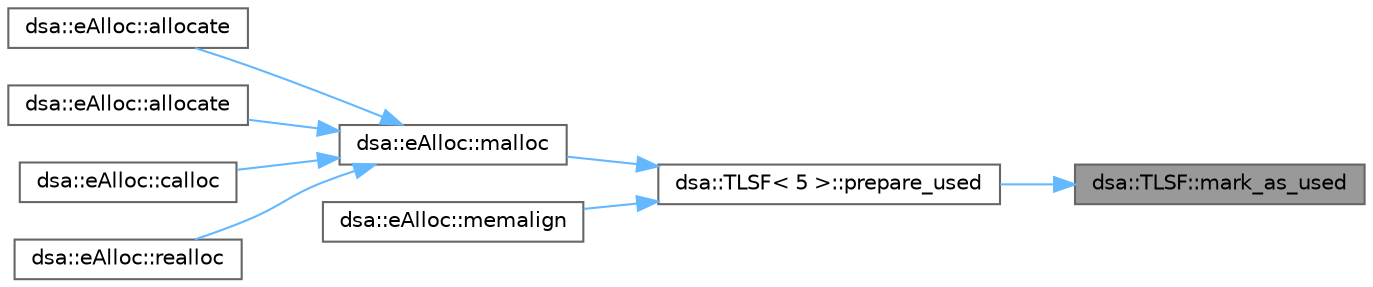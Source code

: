 digraph "dsa::TLSF::mark_as_used"
{
 // LATEX_PDF_SIZE
  bgcolor="transparent";
  edge [fontname=Helvetica,fontsize=10,labelfontname=Helvetica,labelfontsize=10];
  node [fontname=Helvetica,fontsize=10,shape=box,height=0.2,width=0.4];
  rankdir="RL";
  Node1 [id="Node000001",label="dsa::TLSF::mark_as_used",height=0.2,width=0.4,color="gray40", fillcolor="grey60", style="filled", fontcolor="black",tooltip=" "];
  Node1 -> Node2 [id="edge1_Node000001_Node000002",dir="back",color="steelblue1",style="solid",tooltip=" "];
  Node2 [id="Node000002",label="dsa::TLSF\< 5 \>::prepare_used",height=0.2,width=0.4,color="grey40", fillcolor="white", style="filled",URL="$classdsa_1_1_t_l_s_f.html#a9a2d2201883d300bf1568e53c09297c4",tooltip=" "];
  Node2 -> Node3 [id="edge2_Node000002_Node000003",dir="back",color="steelblue1",style="solid",tooltip=" "];
  Node3 [id="Node000003",label="dsa::eAlloc::malloc",height=0.2,width=0.4,color="grey40", fillcolor="white", style="filled",URL="$classdsa_1_1e_alloc.html#a5faaeb302c059421ca82cfc7db8e9879",tooltip="Allocates a block of memory of the specified size."];
  Node3 -> Node4 [id="edge3_Node000003_Node000004",dir="back",color="steelblue1",style="solid",tooltip=" "];
  Node4 [id="Node000004",label="dsa::eAlloc::allocate",height=0.2,width=0.4,color="grey40", fillcolor="white", style="filled",URL="$classdsa_1_1e_alloc.html#a3cbe14b74b41cd912af2c4c2b277196b",tooltip="Allocates memory for an object and constructs it with arguments."];
  Node3 -> Node5 [id="edge4_Node000003_Node000005",dir="back",color="steelblue1",style="solid",tooltip=" "];
  Node5 [id="Node000005",label="dsa::eAlloc::allocate",height=0.2,width=0.4,color="grey40", fillcolor="white", style="filled",URL="$classdsa_1_1e_alloc.html#a1c4355fbb45c0c0876a97a1bb2515f68",tooltip="Allocates memory for an object and constructs it by copying."];
  Node3 -> Node6 [id="edge5_Node000003_Node000006",dir="back",color="steelblue1",style="solid",tooltip=" "];
  Node6 [id="Node000006",label="dsa::eAlloc::calloc",height=0.2,width=0.4,color="grey40", fillcolor="white", style="filled",URL="$classdsa_1_1e_alloc.html#a01a9d3be9b919029d0d5bda73f56757c",tooltip="Allocates memory for an array and initializes it to zero."];
  Node3 -> Node7 [id="edge6_Node000003_Node000007",dir="back",color="steelblue1",style="solid",tooltip=" "];
  Node7 [id="Node000007",label="dsa::eAlloc::realloc",height=0.2,width=0.4,color="grey40", fillcolor="white", style="filled",URL="$classdsa_1_1e_alloc.html#a56c8d1f3e2368a15361968596b335eeb",tooltip="Reallocates a memory block to a new size."];
  Node2 -> Node8 [id="edge7_Node000002_Node000008",dir="back",color="steelblue1",style="solid",tooltip=" "];
  Node8 [id="Node000008",label="dsa::eAlloc::memalign",height=0.2,width=0.4,color="grey40", fillcolor="white", style="filled",URL="$classdsa_1_1e_alloc.html#ad55296e9a38ece48f061fd23b8fb1738",tooltip="Allocates a memory block with specified alignment and size."];
}
